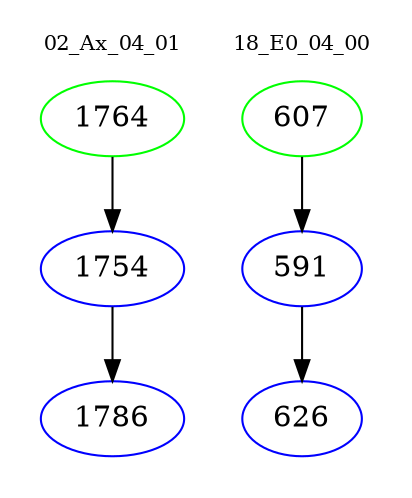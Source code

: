 digraph{
subgraph cluster_0 {
color = white
label = "02_Ax_04_01";
fontsize=10;
T0_1764 [label="1764", color="green"]
T0_1764 -> T0_1754 [color="black"]
T0_1754 [label="1754", color="blue"]
T0_1754 -> T0_1786 [color="black"]
T0_1786 [label="1786", color="blue"]
}
subgraph cluster_1 {
color = white
label = "18_E0_04_00";
fontsize=10;
T1_607 [label="607", color="green"]
T1_607 -> T1_591 [color="black"]
T1_591 [label="591", color="blue"]
T1_591 -> T1_626 [color="black"]
T1_626 [label="626", color="blue"]
}
}
